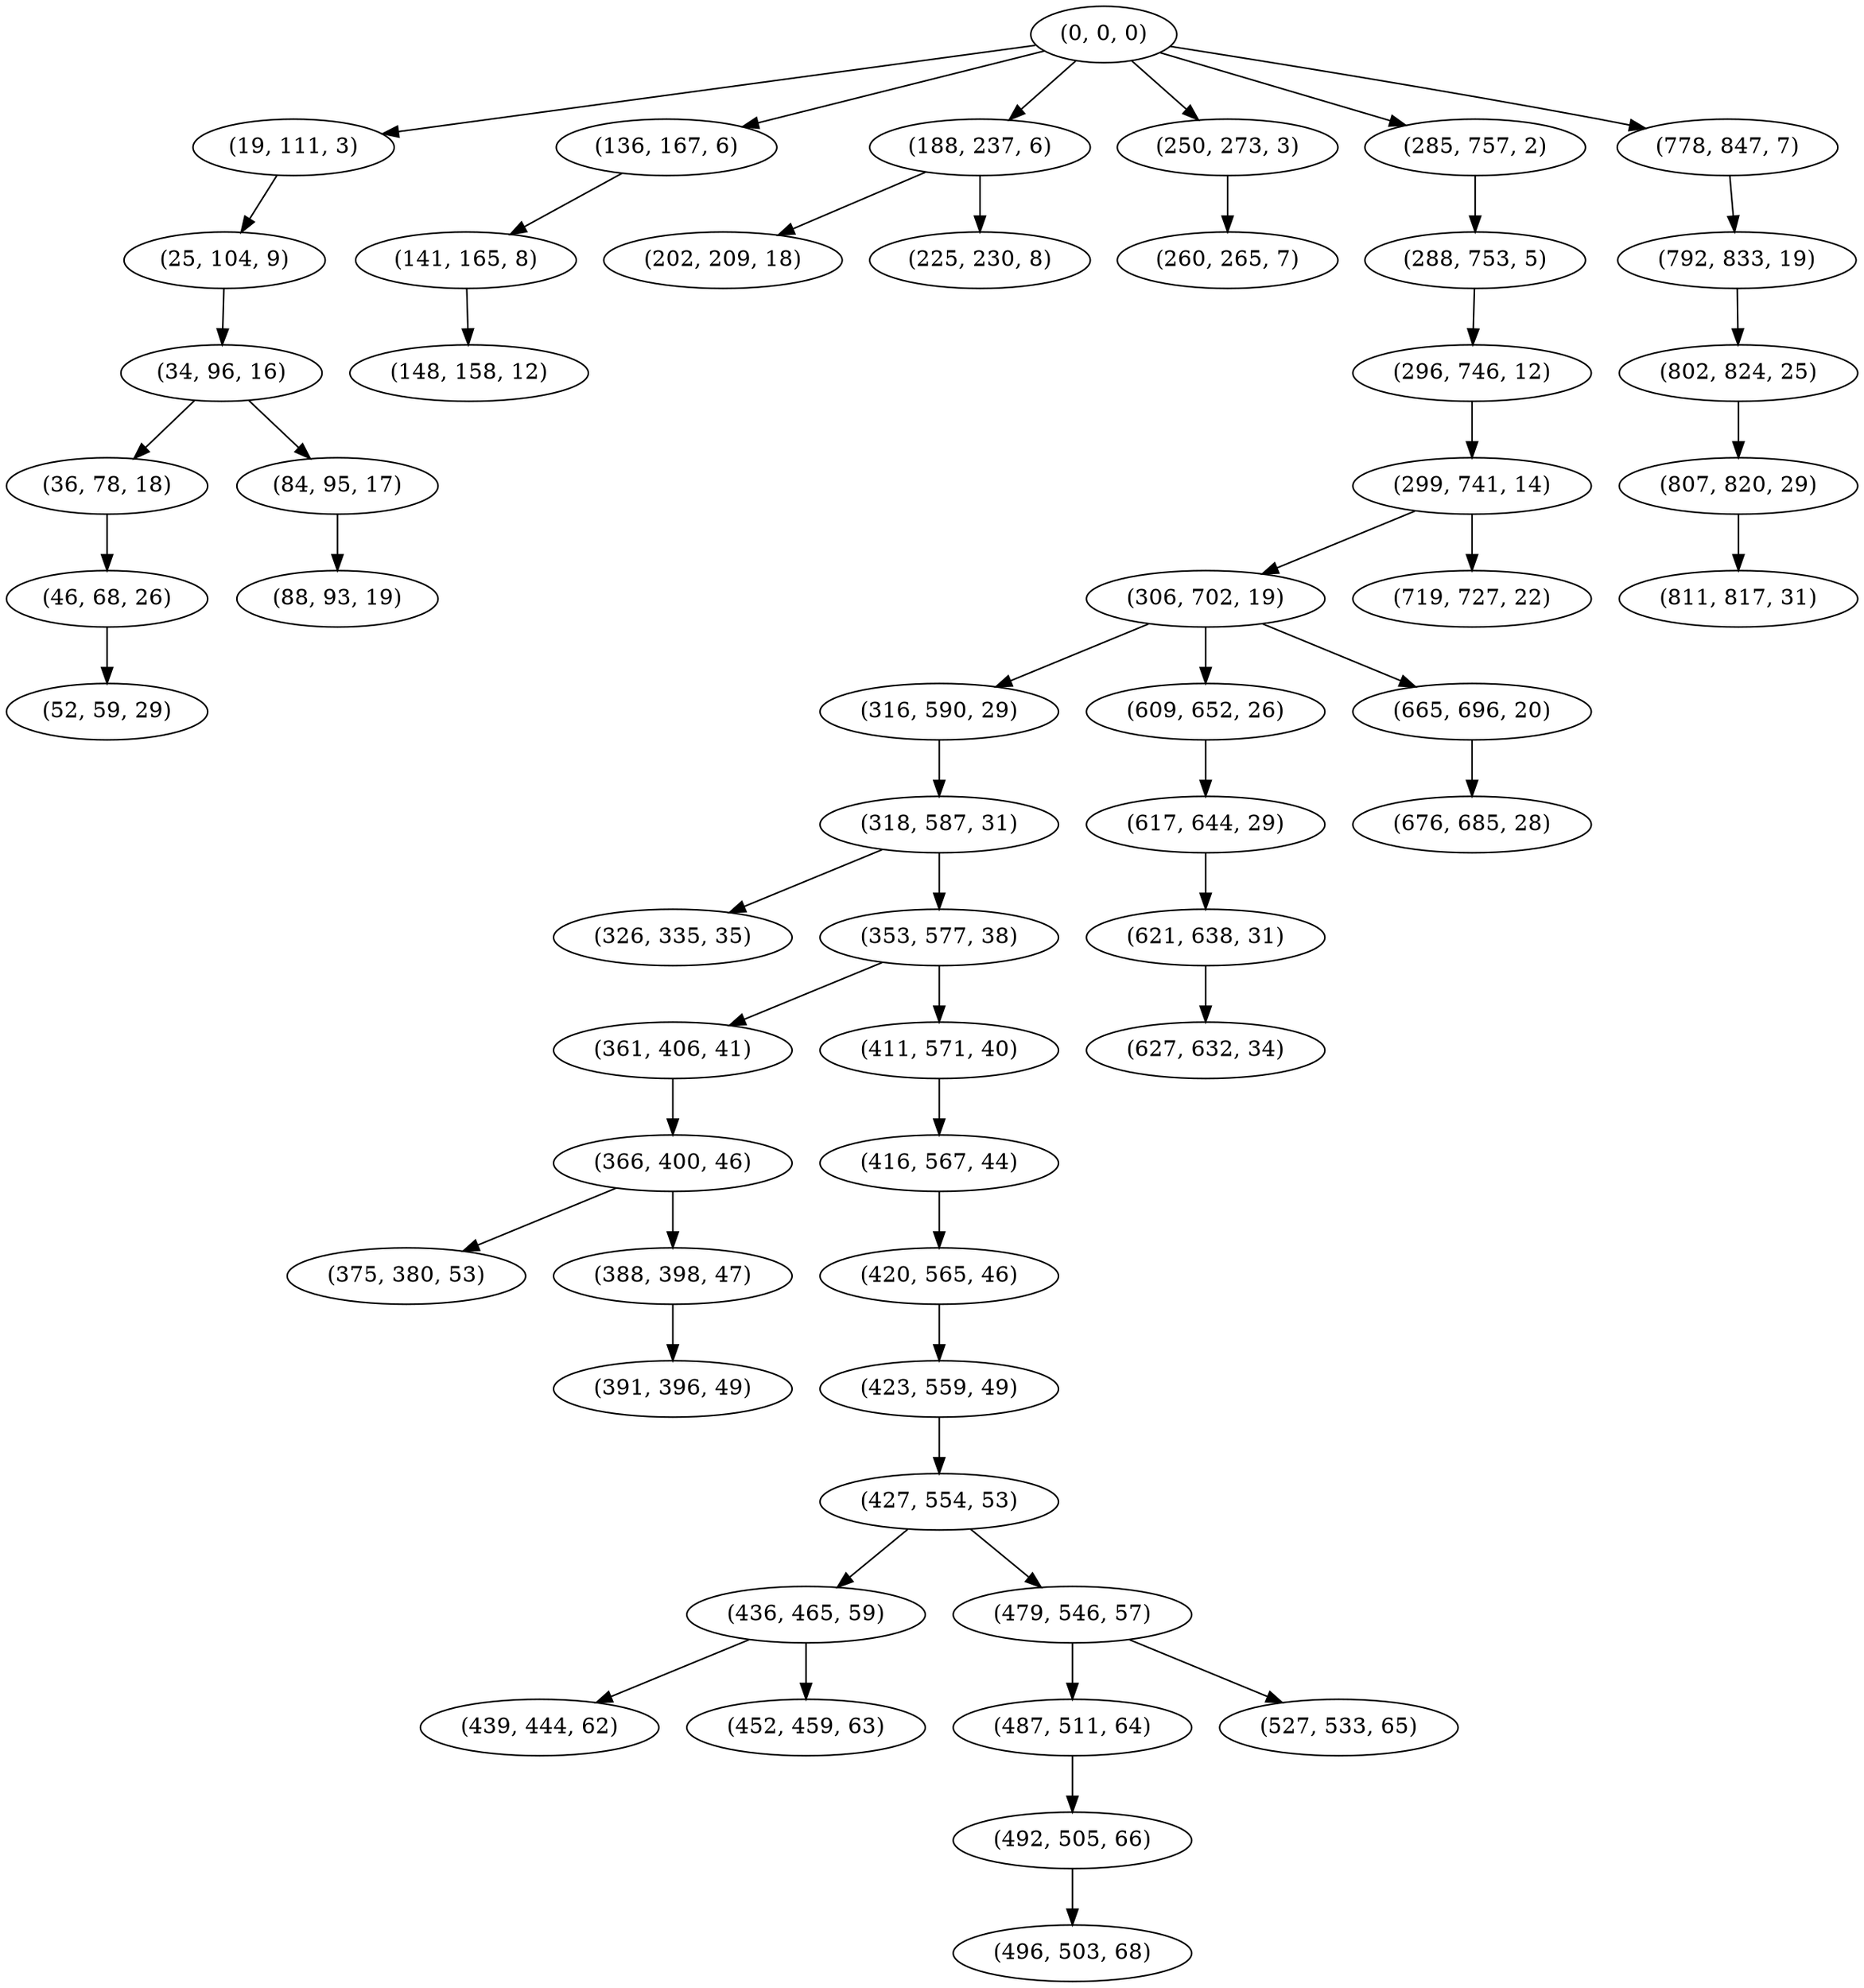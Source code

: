 digraph tree {
    "(0, 0, 0)";
    "(19, 111, 3)";
    "(25, 104, 9)";
    "(34, 96, 16)";
    "(36, 78, 18)";
    "(46, 68, 26)";
    "(52, 59, 29)";
    "(84, 95, 17)";
    "(88, 93, 19)";
    "(136, 167, 6)";
    "(141, 165, 8)";
    "(148, 158, 12)";
    "(188, 237, 6)";
    "(202, 209, 18)";
    "(225, 230, 8)";
    "(250, 273, 3)";
    "(260, 265, 7)";
    "(285, 757, 2)";
    "(288, 753, 5)";
    "(296, 746, 12)";
    "(299, 741, 14)";
    "(306, 702, 19)";
    "(316, 590, 29)";
    "(318, 587, 31)";
    "(326, 335, 35)";
    "(353, 577, 38)";
    "(361, 406, 41)";
    "(366, 400, 46)";
    "(375, 380, 53)";
    "(388, 398, 47)";
    "(391, 396, 49)";
    "(411, 571, 40)";
    "(416, 567, 44)";
    "(420, 565, 46)";
    "(423, 559, 49)";
    "(427, 554, 53)";
    "(436, 465, 59)";
    "(439, 444, 62)";
    "(452, 459, 63)";
    "(479, 546, 57)";
    "(487, 511, 64)";
    "(492, 505, 66)";
    "(496, 503, 68)";
    "(527, 533, 65)";
    "(609, 652, 26)";
    "(617, 644, 29)";
    "(621, 638, 31)";
    "(627, 632, 34)";
    "(665, 696, 20)";
    "(676, 685, 28)";
    "(719, 727, 22)";
    "(778, 847, 7)";
    "(792, 833, 19)";
    "(802, 824, 25)";
    "(807, 820, 29)";
    "(811, 817, 31)";
    "(0, 0, 0)" -> "(19, 111, 3)";
    "(0, 0, 0)" -> "(136, 167, 6)";
    "(0, 0, 0)" -> "(188, 237, 6)";
    "(0, 0, 0)" -> "(250, 273, 3)";
    "(0, 0, 0)" -> "(285, 757, 2)";
    "(0, 0, 0)" -> "(778, 847, 7)";
    "(19, 111, 3)" -> "(25, 104, 9)";
    "(25, 104, 9)" -> "(34, 96, 16)";
    "(34, 96, 16)" -> "(36, 78, 18)";
    "(34, 96, 16)" -> "(84, 95, 17)";
    "(36, 78, 18)" -> "(46, 68, 26)";
    "(46, 68, 26)" -> "(52, 59, 29)";
    "(84, 95, 17)" -> "(88, 93, 19)";
    "(136, 167, 6)" -> "(141, 165, 8)";
    "(141, 165, 8)" -> "(148, 158, 12)";
    "(188, 237, 6)" -> "(202, 209, 18)";
    "(188, 237, 6)" -> "(225, 230, 8)";
    "(250, 273, 3)" -> "(260, 265, 7)";
    "(285, 757, 2)" -> "(288, 753, 5)";
    "(288, 753, 5)" -> "(296, 746, 12)";
    "(296, 746, 12)" -> "(299, 741, 14)";
    "(299, 741, 14)" -> "(306, 702, 19)";
    "(299, 741, 14)" -> "(719, 727, 22)";
    "(306, 702, 19)" -> "(316, 590, 29)";
    "(306, 702, 19)" -> "(609, 652, 26)";
    "(306, 702, 19)" -> "(665, 696, 20)";
    "(316, 590, 29)" -> "(318, 587, 31)";
    "(318, 587, 31)" -> "(326, 335, 35)";
    "(318, 587, 31)" -> "(353, 577, 38)";
    "(353, 577, 38)" -> "(361, 406, 41)";
    "(353, 577, 38)" -> "(411, 571, 40)";
    "(361, 406, 41)" -> "(366, 400, 46)";
    "(366, 400, 46)" -> "(375, 380, 53)";
    "(366, 400, 46)" -> "(388, 398, 47)";
    "(388, 398, 47)" -> "(391, 396, 49)";
    "(411, 571, 40)" -> "(416, 567, 44)";
    "(416, 567, 44)" -> "(420, 565, 46)";
    "(420, 565, 46)" -> "(423, 559, 49)";
    "(423, 559, 49)" -> "(427, 554, 53)";
    "(427, 554, 53)" -> "(436, 465, 59)";
    "(427, 554, 53)" -> "(479, 546, 57)";
    "(436, 465, 59)" -> "(439, 444, 62)";
    "(436, 465, 59)" -> "(452, 459, 63)";
    "(479, 546, 57)" -> "(487, 511, 64)";
    "(479, 546, 57)" -> "(527, 533, 65)";
    "(487, 511, 64)" -> "(492, 505, 66)";
    "(492, 505, 66)" -> "(496, 503, 68)";
    "(609, 652, 26)" -> "(617, 644, 29)";
    "(617, 644, 29)" -> "(621, 638, 31)";
    "(621, 638, 31)" -> "(627, 632, 34)";
    "(665, 696, 20)" -> "(676, 685, 28)";
    "(778, 847, 7)" -> "(792, 833, 19)";
    "(792, 833, 19)" -> "(802, 824, 25)";
    "(802, 824, 25)" -> "(807, 820, 29)";
    "(807, 820, 29)" -> "(811, 817, 31)";
}
